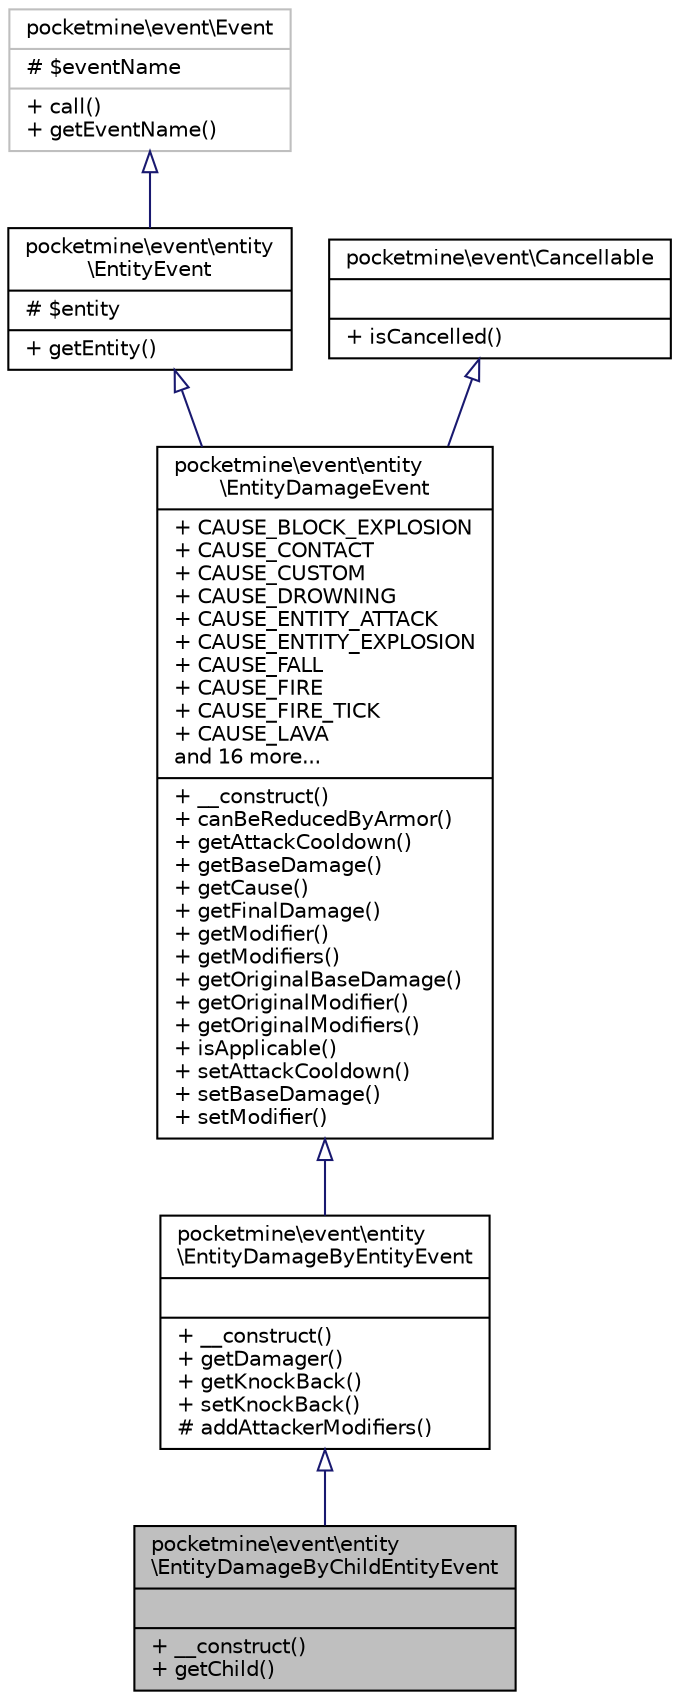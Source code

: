 digraph "pocketmine\event\entity\EntityDamageByChildEntityEvent"
{
 // INTERACTIVE_SVG=YES
 // LATEX_PDF_SIZE
  edge [fontname="Helvetica",fontsize="10",labelfontname="Helvetica",labelfontsize="10"];
  node [fontname="Helvetica",fontsize="10",shape=record];
  Node1 [label="{pocketmine\\event\\entity\l\\EntityDamageByChildEntityEvent\n||+ __construct()\l+ getChild()\l}",height=0.2,width=0.4,color="black", fillcolor="grey75", style="filled", fontcolor="black",tooltip=" "];
  Node2 -> Node1 [dir="back",color="midnightblue",fontsize="10",style="solid",arrowtail="onormal",fontname="Helvetica"];
  Node2 [label="{pocketmine\\event\\entity\l\\EntityDamageByEntityEvent\n||+ __construct()\l+ getDamager()\l+ getKnockBack()\l+ setKnockBack()\l# addAttackerModifiers()\l}",height=0.2,width=0.4,color="black", fillcolor="white", style="filled",URL="$d0/d34/classpocketmine_1_1event_1_1entity_1_1_entity_damage_by_entity_event.html",tooltip=" "];
  Node3 -> Node2 [dir="back",color="midnightblue",fontsize="10",style="solid",arrowtail="onormal",fontname="Helvetica"];
  Node3 [label="{pocketmine\\event\\entity\l\\EntityDamageEvent\n|+ CAUSE_BLOCK_EXPLOSION\l+ CAUSE_CONTACT\l+ CAUSE_CUSTOM\l+ CAUSE_DROWNING\l+ CAUSE_ENTITY_ATTACK\l+ CAUSE_ENTITY_EXPLOSION\l+ CAUSE_FALL\l+ CAUSE_FIRE\l+ CAUSE_FIRE_TICK\l+ CAUSE_LAVA\land 16 more...\l|+ __construct()\l+ canBeReducedByArmor()\l+ getAttackCooldown()\l+ getBaseDamage()\l+ getCause()\l+ getFinalDamage()\l+ getModifier()\l+ getModifiers()\l+ getOriginalBaseDamage()\l+ getOriginalModifier()\l+ getOriginalModifiers()\l+ isApplicable()\l+ setAttackCooldown()\l+ setBaseDamage()\l+ setModifier()\l}",height=0.2,width=0.4,color="black", fillcolor="white", style="filled",URL="$d5/de3/classpocketmine_1_1event_1_1entity_1_1_entity_damage_event.html",tooltip=" "];
  Node4 -> Node3 [dir="back",color="midnightblue",fontsize="10",style="solid",arrowtail="onormal",fontname="Helvetica"];
  Node4 [label="{pocketmine\\event\\entity\l\\EntityEvent\n|# $entity\l|+ getEntity()\l}",height=0.2,width=0.4,color="black", fillcolor="white", style="filled",URL="$de/d84/classpocketmine_1_1event_1_1entity_1_1_entity_event.html",tooltip=" "];
  Node5 -> Node4 [dir="back",color="midnightblue",fontsize="10",style="solid",arrowtail="onormal",fontname="Helvetica"];
  Node5 [label="{pocketmine\\event\\Event\n|# $eventName\l|+ call()\l+ getEventName()\l}",height=0.2,width=0.4,color="grey75", fillcolor="white", style="filled",URL="$d1/d2f/classpocketmine_1_1event_1_1_event.html",tooltip=" "];
  Node6 -> Node3 [dir="back",color="midnightblue",fontsize="10",style="solid",arrowtail="onormal",fontname="Helvetica"];
  Node6 [label="{pocketmine\\event\\Cancellable\n||+ isCancelled()\l}",height=0.2,width=0.4,color="black", fillcolor="white", style="filled",URL="$db/d62/interfacepocketmine_1_1event_1_1_cancellable.html",tooltip=" "];
}
